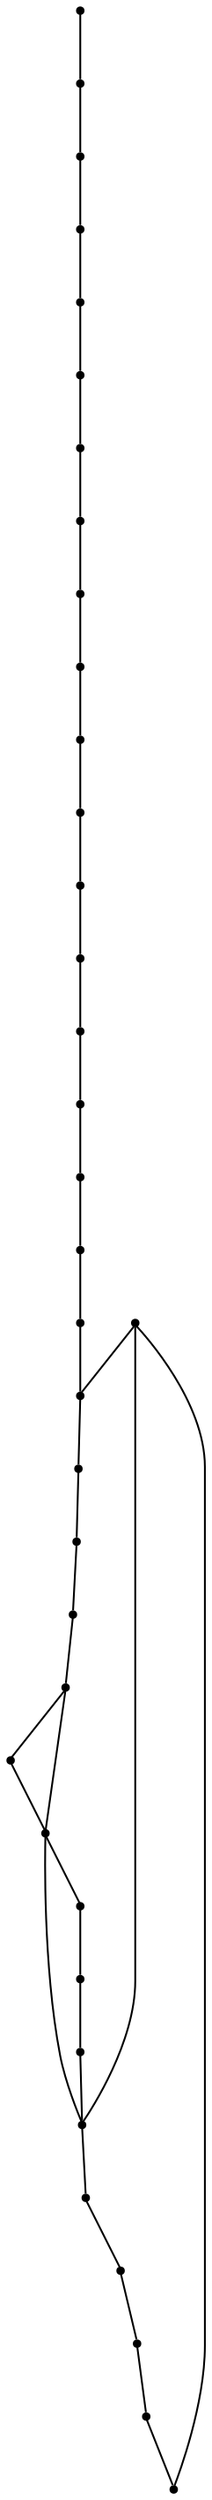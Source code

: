 graph {
  node [shape=point,comment="{\"directed\":false,\"doi\":\"10.1007/978-3-642-36763-2_7\",\"figure\":\"5\"}"]

  v0 [pos="625.5969977454926,884.5622134729234"]
  v1 [pos="892.4559919048678,884.5622134729234"]
  v2 [pos="1159.3150815004792,684.5294816055507"]
  v3 [pos="1159.3150815004792,817.8846361837991"]
  v4 [pos="1159.3150815004792,884.5622134729233"]
  v5 [pos="1159.3150815004792,751.2070588946749"]
  v6 [pos="1092.600317054596,884.5622134729234"]
  v7 [pos="1092.600317054596,684.5294816055507"]
  v8 [pos="1025.885457172477,684.5294816055507"]
  v9 [pos="1092.600317054596,751.2070588946749"]
  v10 [pos="1092.600317054596,817.8846361837991"]
  v11 [pos="1025.885457172477,817.8846361837991"]
  v12 [pos="1025.885457172477,884.5622134729234"]
  v13 [pos="1025.885457172477,751.2070588946749"]
  v14 [pos="959.1706927265936,884.5622134729234"]
  v15 [pos="959.1707563507509,684.5294816055507"]
  v16 [pos="892.4559282807104,684.5294816055507"]
  v17 [pos="959.1706927265936,751.2070588946749"]
  v18 [pos="959.1706927265936,817.8846361837992"]
  v19 [pos="892.4559282807104,817.8846361837991"]
  v20 [pos="892.4559282807104,751.2070588946749"]
  v21 [pos="825.7411638348273,884.5622134729234"]
  v22 [pos="825.7411638348273,684.5294816055507"]
  v23 [pos="759.0263993889441,684.5294816055507"]
  v24 [pos="692.311634943061,817.8846361837992"]
  v25 [pos="759.0263993889441,751.2070588946749"]
  v26 [pos="825.7411638348273,751.2070588946749"]
  v27 [pos="825.7411638348273,817.8846361837991"]
  v28 [pos="759.0263993889441,817.8846361837991"]
  v29 [pos="759.0263993889441,884.5622134729234"]
  v30 [pos="692.3116985672184,884.5622134729234"]
  v31 [pos="692.311634943061,684.5294816055507"]
  v32 [pos="625.5968704971777,684.5294816055507"]
  v33 [pos="692.311634943061,751.2070588946749"]
  v34 [pos="625.5968704971779,817.8846361837991"]
  v35 [pos="625.5968704971779,751.2070588946749"]

  v0 -- v1 [id="-1",pos="625.5969977454926,884.5622134729234 713.1601260807142,906.7867160105154 804.8929271938035,906.7867160105154 892.4559919048678,884.5622134729234"]
  v3 -- v4 [id="-5",pos="1159.3150815004792,817.8846361837991 1159.3150815004792,884.5622134729233 1159.3150815004792,884.5622134729233 1159.3150815004792,884.5622134729233"]
  v5 -- v3 [id="-6",pos="1159.3150815004792,751.2070588946749 1159.3150815004792,817.8846361837991 1159.3150815004792,817.8846361837991 1159.3150815004792,817.8846361837991"]
  v2 -- v5 [id="-7",pos="1159.3150815004792,684.5294816055507 1159.3150815004792,751.2070588946749 1159.3150815004792,751.2070588946749 1159.3150815004792,751.2070588946749"]
  v4 -- v6 [id="-8",pos="1159.3150815004792,884.5622134729233 1092.600317054596,884.5622134729234 1092.600317054596,884.5622134729234 1092.600317054596,884.5622134729234"]
  v7 -- v8 [id="-9",pos="1092.600317054596,684.5294816055507 1025.885457172477,684.5294816055507 1025.885457172477,684.5294816055507 1025.885457172477,684.5294816055507"]
  v9 -- v7 [id="-10",pos="1092.600317054596,751.2070588946749 1092.600317054596,684.5294816055507 1092.600317054596,684.5294816055507 1092.600317054596,684.5294816055507"]
  v10 -- v9 [id="-11",pos="1092.600317054596,817.8846361837991 1092.600317054596,751.2070588946749 1092.600317054596,751.2070588946749 1092.600317054596,751.2070588946749"]
  v6 -- v10 [id="-12",pos="1092.600317054596,884.5622134729234 1092.600317054596,817.8846361837991 1092.600317054596,817.8846361837991 1092.600317054596,817.8846361837991"]
  v11 -- v12 [id="-13",pos="1025.885457172477,817.8846361837991 1025.885457172477,884.5622134729234 1025.885457172477,884.5622134729234 1025.885457172477,884.5622134729234"]
  v13 -- v11 [id="-14",pos="1025.885457172477,751.2070588946749 1025.885457172477,817.8846361837991 1025.885457172477,817.8846361837991 1025.885457172477,817.8846361837991"]
  v8 -- v13 [id="-15",pos="1025.885457172477,684.5294816055507 1025.885457172477,751.2070588946749 1025.885457172477,751.2070588946749 1025.885457172477,751.2070588946749"]
  v32 -- v35 [id="-16",pos="625.5968704971777,684.5294816055507 625.5968704971779,751.2070588946749 625.5968704971779,751.2070588946749 625.5968704971779,751.2070588946749"]
  v35 -- v34 [id="-17",pos="625.5968704971779,751.2070588946749 625.5968704971779,817.8846361837991 625.5968704971779,817.8846361837991 625.5968704971779,817.8846361837991"]
  v34 -- v0 [id="-18",pos="625.5968704971779,817.8846361837991 625.5969977454926,884.5622134729234 625.5969977454926,884.5622134729234 625.5969977454926,884.5622134729234"]
  v12 -- v14 [id="-19",pos="1025.885457172477,884.5622134729234 959.1706927265936,884.5622134729234 959.1706927265936,884.5622134729234 959.1706927265936,884.5622134729234"]
  v15 -- v16 [id="-21",pos="959.1707563507509,684.5294816055507 892.4559282807104,684.5294816055507 892.4559282807104,684.5294816055507 892.4559282807104,684.5294816055507"]
  v17 -- v15 [id="-22",pos="959.1706927265936,751.2070588946749 959.1707563507509,684.5294816055507 959.1707563507509,684.5294816055507 959.1707563507509,684.5294816055507"]
  v18 -- v17 [id="-23",pos="959.1706927265936,817.8846361837992 959.1706927265936,751.2070588946749 959.1706927265936,751.2070588946749 959.1706927265936,751.2070588946749"]
  v14 -- v18 [id="-24",pos="959.1706927265936,884.5622134729234 959.1706927265936,817.8846361837992 959.1706927265936,817.8846361837992 959.1706927265936,817.8846361837992"]
  v19 -- v1 [id="-25",pos="892.4559282807104,817.8846361837991 892.4559919048678,884.5622134729234 892.4559919048678,884.5622134729234 892.4559919048678,884.5622134729234"]
  v20 -- v19 [id="-26",pos="892.4559282807104,751.2070588946749 892.4559282807104,817.8846361837991 892.4559282807104,817.8846361837991 892.4559282807104,817.8846361837991"]
  v30 -- v24 [id="-27",pos="692.3116985672184,884.5622134729234 692.311634943061,817.8846361837992 692.311634943061,817.8846361837992 692.311634943061,817.8846361837992"]
  v24 -- v33 [id="-28",pos="692.311634943061,817.8846361837992 692.311634943061,751.2070588946749 692.311634943061,751.2070588946749 692.311634943061,751.2070588946749"]
  v33 -- v31 [id="-29",pos="692.311634943061,751.2070588946749 692.311634943061,684.5294816055507 692.311634943061,684.5294816055507 692.311634943061,684.5294816055507"]
  v31 -- v32 [id="-30",pos="692.311634943061,684.5294816055507 625.5968704971777,684.5294816055507 625.5968704971777,684.5294816055507 625.5968704971777,684.5294816055507"]
  v29 -- v30 [id="-31",pos="759.0263993889441,884.5622134729234 692.3116985672184,884.5622134729234 692.3116985672184,884.5622134729234 692.3116985672184,884.5622134729234"]
  v23 -- v25 [id="-32",pos="759.0263993889441,684.5294816055507 759.0263993889441,751.2070588946749 759.0263993889441,751.2070588946749 759.0263993889441,751.2070588946749"]
  v25 -- v28 [id="-33",pos="759.0263993889441,751.2070588946749 759.0263993889441,817.8846361837991 759.0263993889441,817.8846361837991 759.0263993889441,817.8846361837991"]
  v28 -- v29 [id="-34",pos="759.0263993889441,817.8846361837991 759.0263993889441,884.5622134729234 759.0263993889441,884.5622134729234 759.0263993889441,884.5622134729234"]
  v16 -- v20 [id="-35",pos="892.4559282807104,684.5294816055507 892.4559282807104,751.2070588946749 892.4559282807104,751.2070588946749 892.4559282807104,751.2070588946749"]
  v1 -- v21 [id="-36",pos="892.4559919048678,884.5622134729234 825.7411638348273,884.5622134729234 825.7411638348273,884.5622134729234 825.7411638348273,884.5622134729234"]
  v22 -- v23 [id="-37",pos="825.7411638348273,684.5294816055507 759.0263993889441,684.5294816055507 759.0263993889441,684.5294816055507 759.0263993889441,684.5294816055507"]
  v24 -- v0 [id="-38",pos="692.311634943061,817.8846361837992 625.5969977454926,884.5622134729234 625.5969977454926,884.5622134729234 625.5969977454926,884.5622134729234"]
  v25 -- v24 [id="-39",pos="759.0263993889441,751.2070588946749 692.311634943061,817.8846361837992 692.311634943061,817.8846361837992 692.311634943061,817.8846361837992"]
  v22 -- v25 [id="-40",pos="825.7411638348273,684.5294816055507 759.0263993889441,751.2070588946749 759.0263993889441,751.2070588946749 759.0263993889441,751.2070588946749"]
  v21 -- v27 [id="-41",pos="825.7411638348273,884.5622134729234 825.7411638348273,817.8846361837991 825.7411638348273,817.8846361837991 825.7411638348273,817.8846361837991"]
  v27 -- v26 [id="-42",pos="825.7411638348273,817.8846361837991 825.7411638348273,751.2070588946749 825.7411638348273,751.2070588946749 825.7411638348273,751.2070588946749"]
  v26 -- v22 [id="-43",pos="825.7411638348273,751.2070588946749 825.7411638348273,684.5294816055507 825.7411638348273,684.5294816055507 825.7411638348273,684.5294816055507"]
}